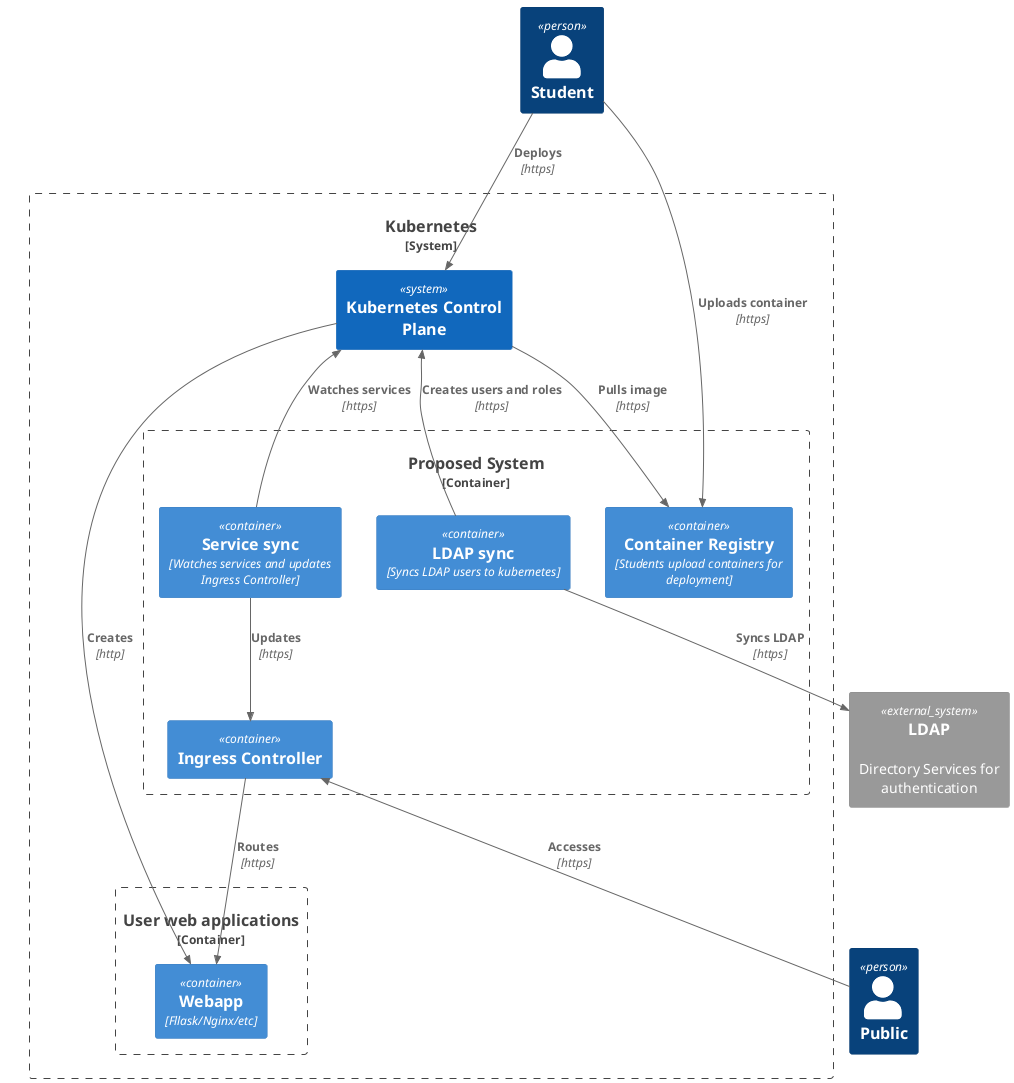 @startuml C4_Elements
!include <C4/C4_Container>

Person(student, Student, "")
Person(public, Public, "")

System_Ext(ldap, "LDAP", "Directory Services for authentication")

System_Boundary(s1, "Kubernetes") {
    System(controlplane, "Kubernetes Control Plane")
    Container_Boundary(c1, "User web applications") {
        Container(webapp, "Webapp", "Fllask/Nginx/etc")

    }
    Rel(student, controlplane, "Deploys", "https")
    Rel(controlplane, webapp, "Creates", "http")
    Container_Boundary(c2, "Proposed System") {
        Container(ingress, "Ingress Controller")
        Container(ldap_sync, "LDAP sync", "Syncs LDAP users to kubernetes")
        Container(service_sync, "Service sync", "Watches services and updates Ingress Controller")
        Container(container_registry, "Container Registry", "Students upload containers for deployment")
    }   
    Rel(ldap_sync, ldap, "Syncs LDAP", "https")
    Rel_U(ldap_sync, controlplane, "Creates users and roles", "https")
    Rel(controlplane, container_registry, "Pulls image", "https")
    Rel_U(service_sync,controlplane, "Watches services", "https")
    Rel(service_sync, ingress, "Updates", "https")
    Rel(student, container_registry, "Uploads container", "https")
    Rel_U(public, ingress, "Accesses", "https")
    Rel(ingress, webapp, "Routes", "https")
}




@enduml